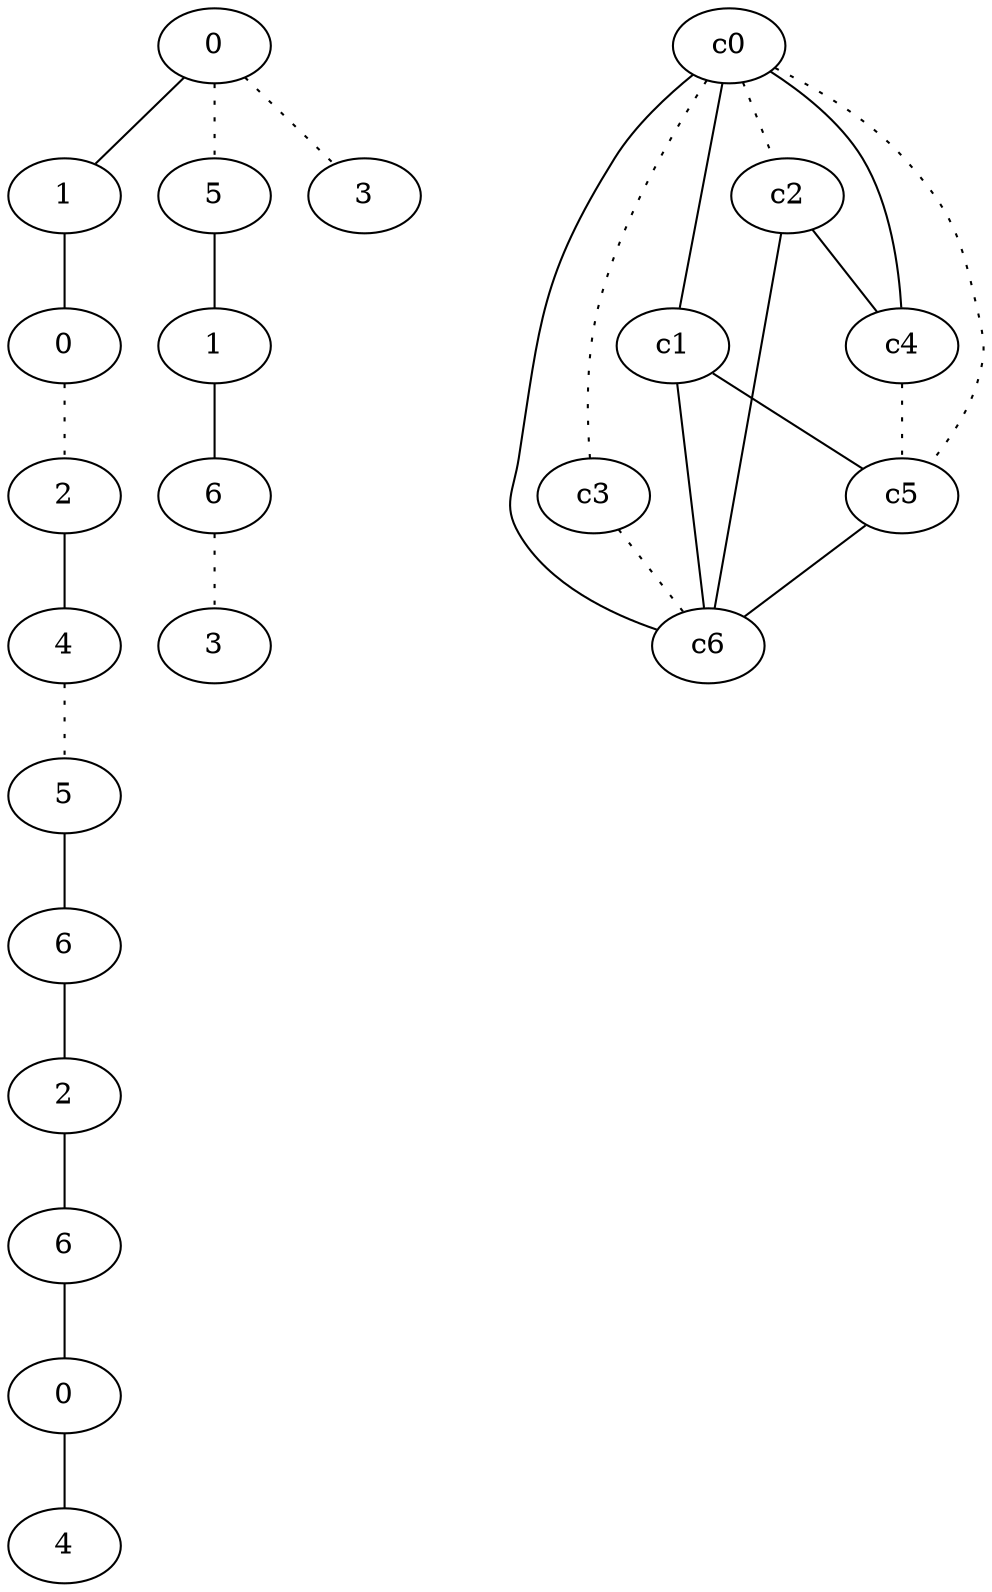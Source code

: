 graph {
a0[label=0];
a1[label=1];
a2[label=0];
a3[label=2];
a4[label=4];
a5[label=5];
a6[label=6];
a7[label=2];
a8[label=6];
a9[label=0];
a10[label=4];
a11[label=5];
a12[label=1];
a13[label=6];
a14[label=3];
a15[label=3];
a0 -- a1;
a0 -- a11 [style=dotted];
a0 -- a15 [style=dotted];
a1 -- a2;
a2 -- a3 [style=dotted];
a3 -- a4;
a4 -- a5 [style=dotted];
a5 -- a6;
a6 -- a7;
a7 -- a8;
a8 -- a9;
a9 -- a10;
a11 -- a12;
a12 -- a13;
a13 -- a14 [style=dotted];
c0 -- c1;
c0 -- c2 [style=dotted];
c0 -- c3 [style=dotted];
c0 -- c4;
c0 -- c5 [style=dotted];
c0 -- c6;
c1 -- c5;
c1 -- c6;
c2 -- c4;
c2 -- c6;
c3 -- c6 [style=dotted];
c4 -- c5 [style=dotted];
c5 -- c6;
}
